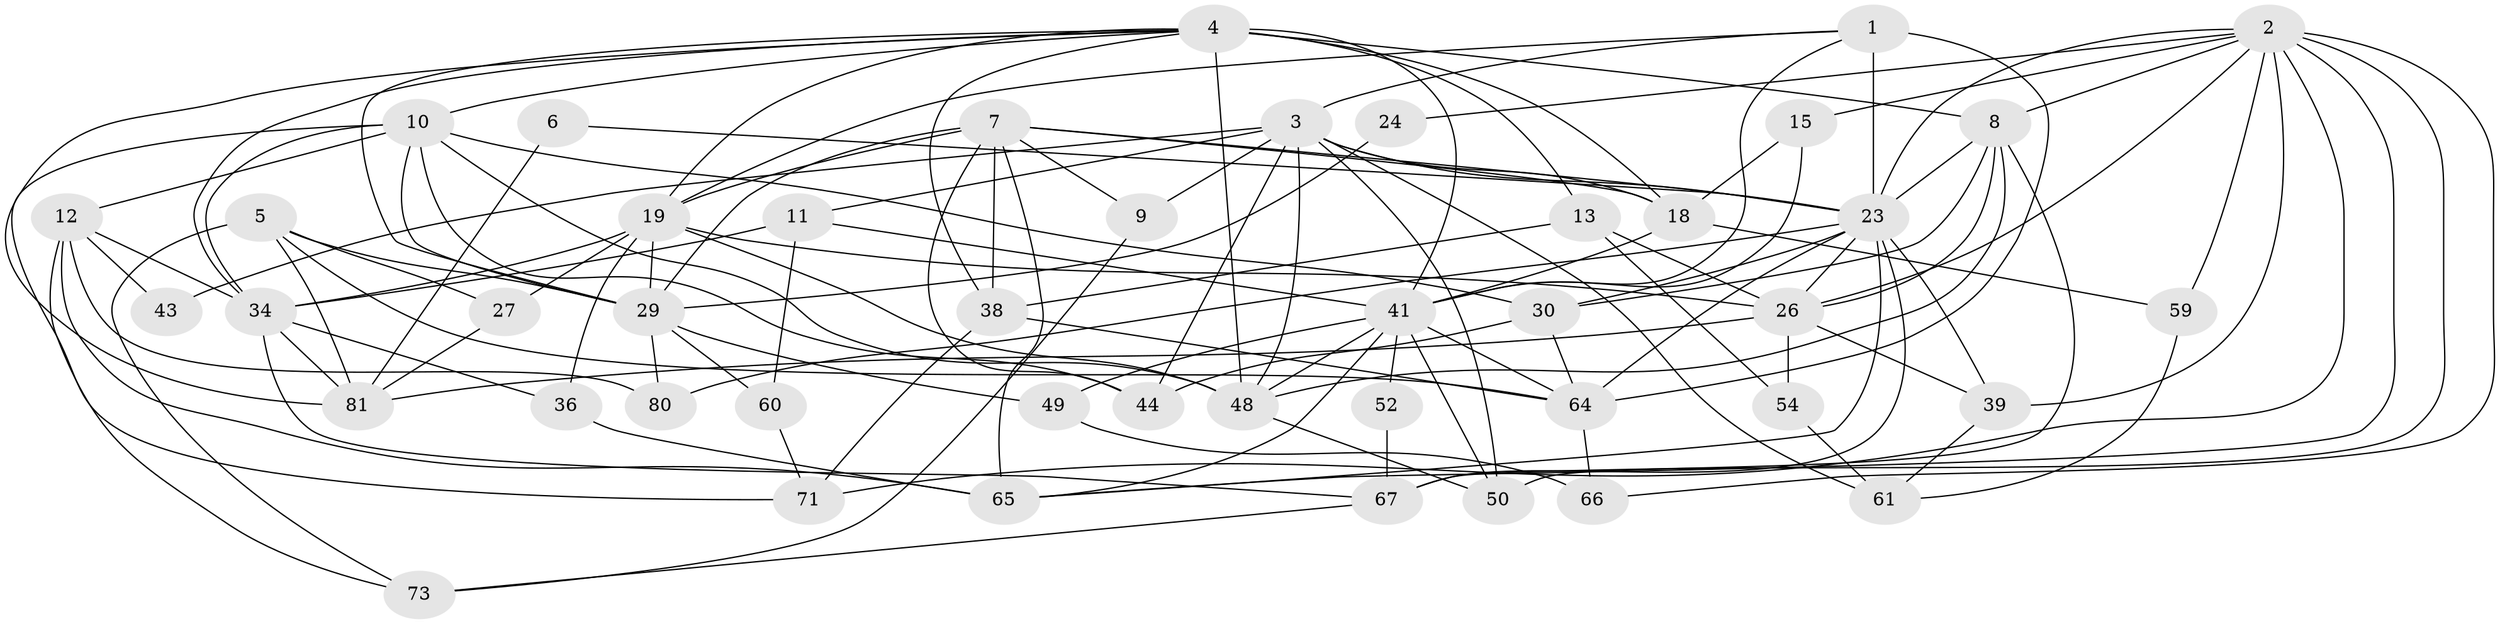 // original degree distribution, {3: 0.23333333333333334, 2: 0.16666666666666666, 4: 0.28888888888888886, 5: 0.13333333333333333, 6: 0.1111111111111111, 7: 0.05555555555555555, 8: 0.011111111111111112}
// Generated by graph-tools (version 1.1) at 2025/15/03/09/25 04:15:09]
// undirected, 45 vertices, 123 edges
graph export_dot {
graph [start="1"]
  node [color=gray90,style=filled];
  1 [super="+28+16"];
  2 [super="+14+22"];
  3 [super="+17"];
  4 [super="+76+40"];
  5;
  6;
  7 [super="+33+51"];
  8 [super="+47+20"];
  9;
  10 [super="+68"];
  11 [super="+21"];
  12 [super="+85"];
  13;
  15 [super="+56"];
  18 [super="+42"];
  19 [super="+62"];
  23 [super="+74+75+77"];
  24;
  26 [super="+55"];
  27;
  29 [super="+82+72"];
  30 [super="+35+37"];
  34 [super="+53+84"];
  36 [super="+88"];
  38 [super="+45"];
  39 [super="+78"];
  41 [super="+58"];
  43;
  44;
  48 [super="+57"];
  49;
  50 [super="+70"];
  52;
  54;
  59;
  60 [super="+63"];
  61;
  64;
  65;
  66;
  67;
  71;
  73;
  80;
  81;
  1 -- 23 [weight=3];
  1 -- 19;
  1 -- 3;
  1 -- 41;
  1 -- 64;
  2 -- 50 [weight=2];
  2 -- 26;
  2 -- 66;
  2 -- 65;
  2 -- 71;
  2 -- 8;
  2 -- 39;
  2 -- 15;
  2 -- 23;
  2 -- 24;
  2 -- 59;
  3 -- 9;
  3 -- 11;
  3 -- 43;
  3 -- 44;
  3 -- 48;
  3 -- 50;
  3 -- 61;
  3 -- 23;
  3 -- 18 [weight=2];
  4 -- 34;
  4 -- 38;
  4 -- 41 [weight=2];
  4 -- 10;
  4 -- 13;
  4 -- 48 [weight=2];
  4 -- 81;
  4 -- 19;
  4 -- 8;
  4 -- 18;
  4 -- 29;
  5 -- 81;
  5 -- 64;
  5 -- 27;
  5 -- 73;
  5 -- 29;
  6 -- 81;
  6 -- 23;
  7 -- 38;
  7 -- 29;
  7 -- 65;
  7 -- 19;
  7 -- 23;
  7 -- 9;
  7 -- 44;
  7 -- 18;
  8 -- 67;
  8 -- 48;
  8 -- 23 [weight=2];
  8 -- 30;
  8 -- 26;
  9 -- 73;
  10 -- 44;
  10 -- 34;
  10 -- 48;
  10 -- 71;
  10 -- 12;
  10 -- 30;
  10 -- 29;
  11 -- 60;
  11 -- 34;
  11 -- 41;
  12 -- 80;
  12 -- 65 [weight=2];
  12 -- 34;
  12 -- 73;
  12 -- 43;
  13 -- 38;
  13 -- 54;
  13 -- 26;
  15 -- 41;
  15 -- 18;
  18 -- 41;
  18 -- 59;
  19 -- 26;
  19 -- 34;
  19 -- 27;
  19 -- 29;
  19 -- 48;
  19 -- 36;
  23 -- 64;
  23 -- 67;
  23 -- 65;
  23 -- 39;
  23 -- 30;
  23 -- 80;
  23 -- 26;
  24 -- 29;
  26 -- 54;
  26 -- 81;
  26 -- 39;
  27 -- 81;
  29 -- 60;
  29 -- 80;
  29 -- 49;
  30 -- 64;
  30 -- 44;
  34 -- 81;
  34 -- 36;
  34 -- 67;
  36 -- 65;
  38 -- 71;
  38 -- 64;
  39 -- 61;
  41 -- 65;
  41 -- 50;
  41 -- 48;
  41 -- 49;
  41 -- 64;
  41 -- 52;
  48 -- 50;
  49 -- 66;
  52 -- 67;
  54 -- 61;
  59 -- 61;
  60 -- 71;
  64 -- 66;
  67 -- 73;
}
